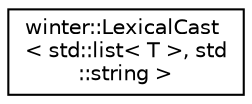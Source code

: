 digraph "类继承关系图"
{
 // LATEX_PDF_SIZE
  edge [fontname="Helvetica",fontsize="10",labelfontname="Helvetica",labelfontsize="10"];
  node [fontname="Helvetica",fontsize="10",shape=record];
  rankdir="LR";
  Node0 [label="winter::LexicalCast\l\< std::list\< T \>, std\l::string \>",height=0.2,width=0.4,color="black", fillcolor="white", style="filled",URL="$classwinter_1_1LexicalCast_3_01std_1_1list_3_01T_01_4_00_01std_1_1string_01_4.html",tooltip="类型转换模板类片特化(std::list<T> 转换成 YAML String)"];
}
